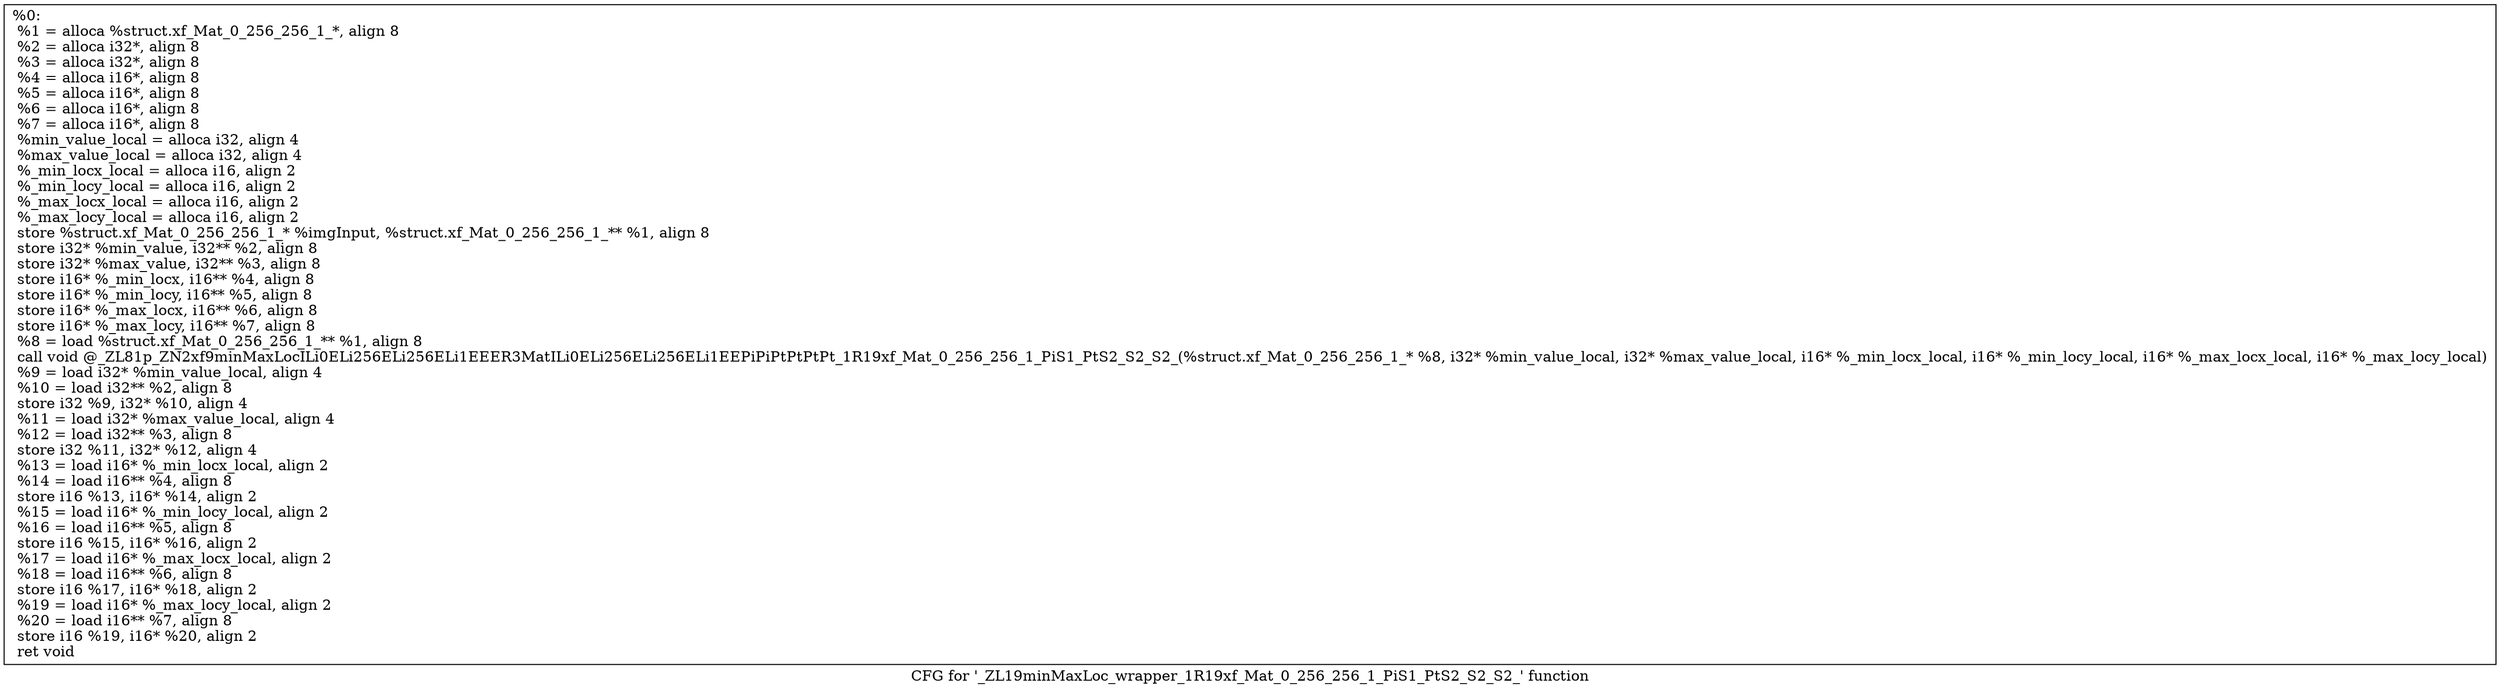 digraph "CFG for '_ZL19minMaxLoc_wrapper_1R19xf_Mat_0_256_256_1_PiS1_PtS2_S2_S2_' function" {
	label="CFG for '_ZL19minMaxLoc_wrapper_1R19xf_Mat_0_256_256_1_PiS1_PtS2_S2_S2_' function";

	Node0x25985a0 [shape=record,label="{%0:\l  %1 = alloca %struct.xf_Mat_0_256_256_1_*, align 8\l  %2 = alloca i32*, align 8\l  %3 = alloca i32*, align 8\l  %4 = alloca i16*, align 8\l  %5 = alloca i16*, align 8\l  %6 = alloca i16*, align 8\l  %7 = alloca i16*, align 8\l  %min_value_local = alloca i32, align 4\l  %max_value_local = alloca i32, align 4\l  %_min_locx_local = alloca i16, align 2\l  %_min_locy_local = alloca i16, align 2\l  %_max_locx_local = alloca i16, align 2\l  %_max_locy_local = alloca i16, align 2\l  store %struct.xf_Mat_0_256_256_1_* %imgInput, %struct.xf_Mat_0_256_256_1_** %1, align 8\l  store i32* %min_value, i32** %2, align 8\l  store i32* %max_value, i32** %3, align 8\l  store i16* %_min_locx, i16** %4, align 8\l  store i16* %_min_locy, i16** %5, align 8\l  store i16* %_max_locx, i16** %6, align 8\l  store i16* %_max_locy, i16** %7, align 8\l  %8 = load %struct.xf_Mat_0_256_256_1_** %1, align 8\l  call void @_ZL81p_ZN2xf9minMaxLocILi0ELi256ELi256ELi1EEER3MatILi0ELi256ELi256ELi1EEPiPiPtPtPtPt_1R19xf_Mat_0_256_256_1_PiS1_PtS2_S2_S2_(%struct.xf_Mat_0_256_256_1_* %8, i32* %min_value_local, i32* %max_value_local, i16* %_min_locx_local, i16* %_min_locy_local, i16* %_max_locx_local, i16* %_max_locy_local)\l  %9 = load i32* %min_value_local, align 4\l  %10 = load i32** %2, align 8\l  store i32 %9, i32* %10, align 4\l  %11 = load i32* %max_value_local, align 4\l  %12 = load i32** %3, align 8\l  store i32 %11, i32* %12, align 4\l  %13 = load i16* %_min_locx_local, align 2\l  %14 = load i16** %4, align 8\l  store i16 %13, i16* %14, align 2\l  %15 = load i16* %_min_locy_local, align 2\l  %16 = load i16** %5, align 8\l  store i16 %15, i16* %16, align 2\l  %17 = load i16* %_max_locx_local, align 2\l  %18 = load i16** %6, align 8\l  store i16 %17, i16* %18, align 2\l  %19 = load i16* %_max_locy_local, align 2\l  %20 = load i16** %7, align 8\l  store i16 %19, i16* %20, align 2\l  ret void\l}"];
}

